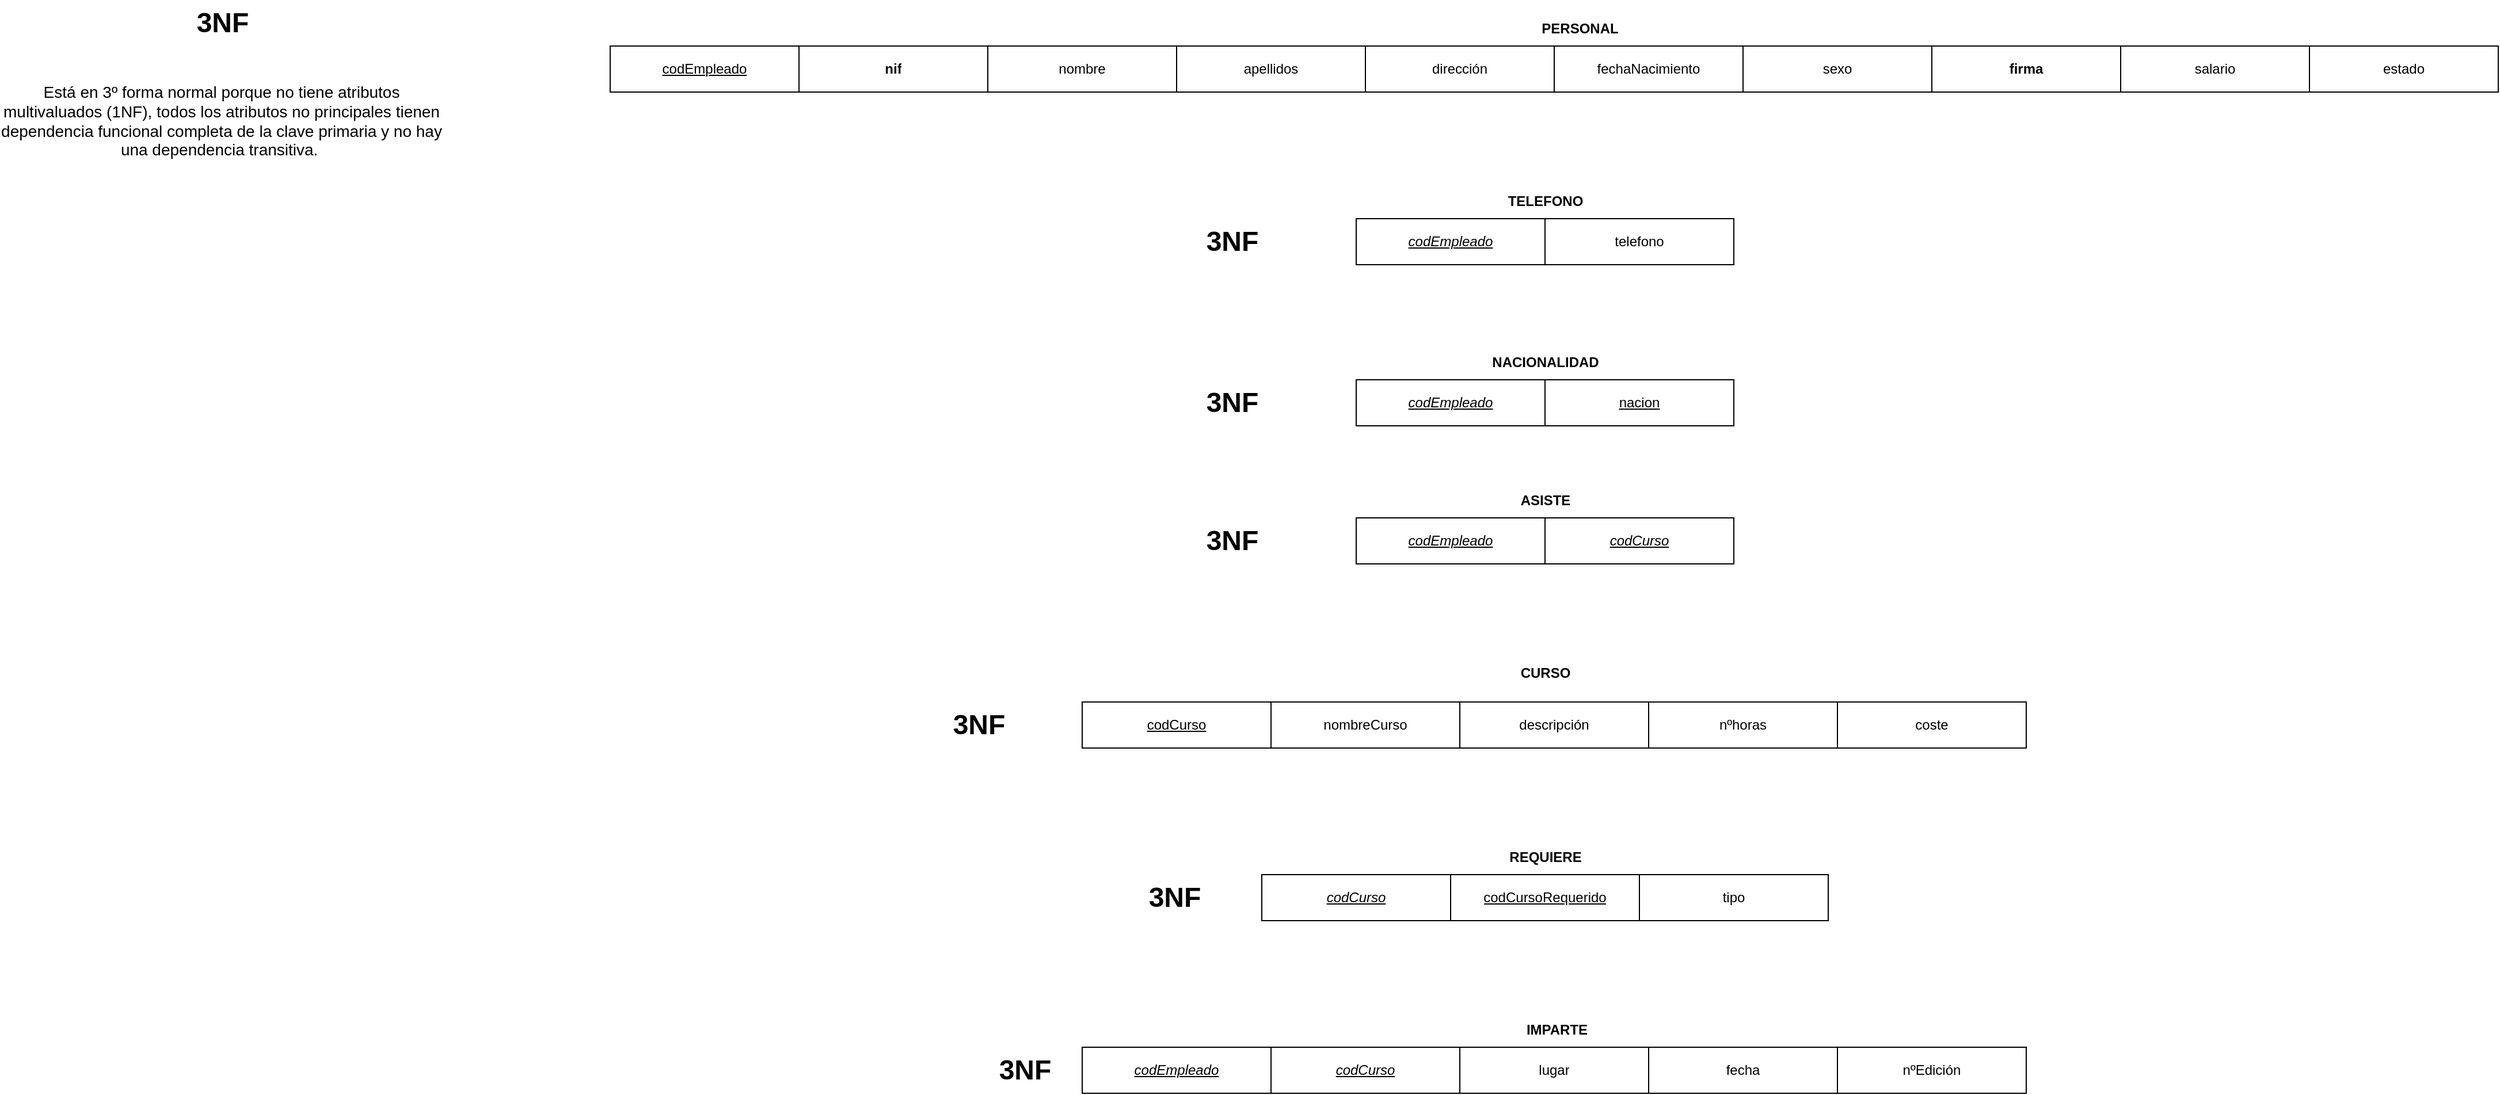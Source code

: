 <mxfile version="23.1.1" type="device">
  <diagram id="R2lEEEUBdFMjLlhIrx00" name="Page-1">
    <mxGraphModel dx="2284" dy="780" grid="1" gridSize="10" guides="1" tooltips="1" connect="1" arrows="1" fold="1" page="1" pageScale="1" pageWidth="850" pageHeight="1100" math="0" shadow="0" extFonts="Permanent Marker^https://fonts.googleapis.com/css?family=Permanent+Marker">
      <root>
        <mxCell id="0" />
        <mxCell id="1" parent="0" />
        <mxCell id="ivK35Htl9kuK4fKmHB2q-1" value="" style="shape=table;startSize=0;container=1;collapsible=0;childLayout=tableLayout;" parent="1" vertex="1">
          <mxGeometry x="-270" y="210" width="1640" height="40" as="geometry" />
        </mxCell>
        <mxCell id="ivK35Htl9kuK4fKmHB2q-2" value="" style="shape=tableRow;horizontal=0;startSize=0;swimlaneHead=0;swimlaneBody=0;strokeColor=inherit;top=0;left=0;bottom=0;right=0;collapsible=0;dropTarget=0;fillColor=none;points=[[0,0.5],[1,0.5]];portConstraint=eastwest;" parent="ivK35Htl9kuK4fKmHB2q-1" vertex="1">
          <mxGeometry width="1640" height="40" as="geometry" />
        </mxCell>
        <mxCell id="ivK35Htl9kuK4fKmHB2q-3" value="&lt;u&gt;codEmpleado&lt;/u&gt;" style="shape=partialRectangle;html=1;whiteSpace=wrap;connectable=0;strokeColor=inherit;overflow=hidden;fillColor=none;top=0;left=0;bottom=0;right=0;pointerEvents=1;" parent="ivK35Htl9kuK4fKmHB2q-2" vertex="1">
          <mxGeometry width="164" height="40" as="geometry">
            <mxRectangle width="164" height="40" as="alternateBounds" />
          </mxGeometry>
        </mxCell>
        <mxCell id="ivK35Htl9kuK4fKmHB2q-4" value="&lt;b&gt;nif&lt;/b&gt;" style="shape=partialRectangle;html=1;whiteSpace=wrap;connectable=0;strokeColor=inherit;overflow=hidden;fillColor=none;top=0;left=0;bottom=0;right=0;pointerEvents=1;" parent="ivK35Htl9kuK4fKmHB2q-2" vertex="1">
          <mxGeometry x="164" width="164" height="40" as="geometry">
            <mxRectangle width="164" height="40" as="alternateBounds" />
          </mxGeometry>
        </mxCell>
        <mxCell id="ivK35Htl9kuK4fKmHB2q-5" value="nombre" style="shape=partialRectangle;html=1;whiteSpace=wrap;connectable=0;strokeColor=inherit;overflow=hidden;fillColor=none;top=0;left=0;bottom=0;right=0;pointerEvents=1;" parent="ivK35Htl9kuK4fKmHB2q-2" vertex="1">
          <mxGeometry x="328" width="164" height="40" as="geometry">
            <mxRectangle width="164" height="40" as="alternateBounds" />
          </mxGeometry>
        </mxCell>
        <mxCell id="ivK35Htl9kuK4fKmHB2q-6" value="apellidos" style="shape=partialRectangle;html=1;whiteSpace=wrap;connectable=0;strokeColor=inherit;overflow=hidden;fillColor=none;top=0;left=0;bottom=0;right=0;pointerEvents=1;" parent="ivK35Htl9kuK4fKmHB2q-2" vertex="1">
          <mxGeometry x="492" width="164" height="40" as="geometry">
            <mxRectangle width="164" height="40" as="alternateBounds" />
          </mxGeometry>
        </mxCell>
        <mxCell id="ivK35Htl9kuK4fKmHB2q-7" value="dirección" style="shape=partialRectangle;html=1;whiteSpace=wrap;connectable=0;strokeColor=inherit;overflow=hidden;fillColor=none;top=0;left=0;bottom=0;right=0;pointerEvents=1;" parent="ivK35Htl9kuK4fKmHB2q-2" vertex="1">
          <mxGeometry x="656" width="164" height="40" as="geometry">
            <mxRectangle width="164" height="40" as="alternateBounds" />
          </mxGeometry>
        </mxCell>
        <mxCell id="ivK35Htl9kuK4fKmHB2q-11" value="fechaNacimiento" style="shape=partialRectangle;html=1;whiteSpace=wrap;connectable=0;strokeColor=inherit;overflow=hidden;fillColor=none;top=0;left=0;bottom=0;right=0;pointerEvents=1;" parent="ivK35Htl9kuK4fKmHB2q-2" vertex="1">
          <mxGeometry x="820" width="164" height="40" as="geometry">
            <mxRectangle width="164" height="40" as="alternateBounds" />
          </mxGeometry>
        </mxCell>
        <mxCell id="ivK35Htl9kuK4fKmHB2q-12" value="sexo" style="shape=partialRectangle;html=1;whiteSpace=wrap;connectable=0;strokeColor=inherit;overflow=hidden;fillColor=none;top=0;left=0;bottom=0;right=0;pointerEvents=1;" parent="ivK35Htl9kuK4fKmHB2q-2" vertex="1">
          <mxGeometry x="984" width="164" height="40" as="geometry">
            <mxRectangle width="164" height="40" as="alternateBounds" />
          </mxGeometry>
        </mxCell>
        <mxCell id="ivK35Htl9kuK4fKmHB2q-13" value="&lt;b&gt;firma&lt;/b&gt;" style="shape=partialRectangle;html=1;whiteSpace=wrap;connectable=0;strokeColor=inherit;overflow=hidden;fillColor=none;top=0;left=0;bottom=0;right=0;pointerEvents=1;" parent="ivK35Htl9kuK4fKmHB2q-2" vertex="1">
          <mxGeometry x="1148" width="164" height="40" as="geometry">
            <mxRectangle width="164" height="40" as="alternateBounds" />
          </mxGeometry>
        </mxCell>
        <mxCell id="ivK35Htl9kuK4fKmHB2q-14" value="salario" style="shape=partialRectangle;html=1;whiteSpace=wrap;connectable=0;strokeColor=inherit;overflow=hidden;fillColor=none;top=0;left=0;bottom=0;right=0;pointerEvents=1;" parent="ivK35Htl9kuK4fKmHB2q-2" vertex="1">
          <mxGeometry x="1312" width="164" height="40" as="geometry">
            <mxRectangle width="164" height="40" as="alternateBounds" />
          </mxGeometry>
        </mxCell>
        <mxCell id="ivK35Htl9kuK4fKmHB2q-15" value="estado" style="shape=partialRectangle;html=1;whiteSpace=wrap;connectable=0;strokeColor=inherit;overflow=hidden;fillColor=none;top=0;left=0;bottom=0;right=0;pointerEvents=1;" parent="ivK35Htl9kuK4fKmHB2q-2" vertex="1">
          <mxGeometry x="1476" width="164" height="40" as="geometry">
            <mxRectangle width="164" height="40" as="alternateBounds" />
          </mxGeometry>
        </mxCell>
        <mxCell id="ivK35Htl9kuK4fKmHB2q-8" value="&lt;b&gt;PERSONAL&lt;/b&gt;" style="text;html=1;strokeColor=none;fillColor=none;align=center;verticalAlign=middle;whiteSpace=wrap;rounded=0;" parent="1" vertex="1">
          <mxGeometry x="449.5" y="180" width="245" height="30" as="geometry" />
        </mxCell>
        <mxCell id="ivK35Htl9kuK4fKmHB2q-66" value="3NF" style="text;strokeColor=none;fillColor=none;html=1;fontSize=24;fontStyle=1;verticalAlign=middle;align=center;" parent="1" vertex="1">
          <mxGeometry x="-657.5" y="170" width="100" height="40" as="geometry" />
        </mxCell>
        <mxCell id="ivK35Htl9kuK4fKmHB2q-68" value="&lt;span style=&quot;font-size: 14px;&quot;&gt;Está en 3º forma normal porque no tiene atributos multivaluados (1NF), todos los atributos no principales tienen dependencia funcional completa de la clave primaria y no hay una dependencia transitiva.&amp;nbsp;&lt;br&gt;&lt;/span&gt;" style="text;html=1;strokeColor=none;fillColor=none;align=center;verticalAlign=middle;whiteSpace=wrap;rounded=0;" parent="1" vertex="1">
          <mxGeometry x="-800" y="210" width="385" height="130" as="geometry" />
        </mxCell>
        <mxCell id="ppwmW_kl7rAuRC5qjqZN-1" value="" style="shape=table;startSize=0;container=1;collapsible=0;childLayout=tableLayout;" vertex="1" parent="1">
          <mxGeometry x="378" y="360" width="328" height="40" as="geometry" />
        </mxCell>
        <mxCell id="ppwmW_kl7rAuRC5qjqZN-2" value="" style="shape=tableRow;horizontal=0;startSize=0;swimlaneHead=0;swimlaneBody=0;strokeColor=inherit;top=0;left=0;bottom=0;right=0;collapsible=0;dropTarget=0;fillColor=none;points=[[0,0.5],[1,0.5]];portConstraint=eastwest;" vertex="1" parent="ppwmW_kl7rAuRC5qjqZN-1">
          <mxGeometry width="328" height="40" as="geometry" />
        </mxCell>
        <mxCell id="ppwmW_kl7rAuRC5qjqZN-3" value="&lt;u&gt;&lt;i&gt;codEmpleado&lt;/i&gt;&lt;/u&gt;" style="shape=partialRectangle;html=1;whiteSpace=wrap;connectable=0;strokeColor=inherit;overflow=hidden;fillColor=none;top=0;left=0;bottom=0;right=0;pointerEvents=1;" vertex="1" parent="ppwmW_kl7rAuRC5qjqZN-2">
          <mxGeometry width="164" height="40" as="geometry">
            <mxRectangle width="164" height="40" as="alternateBounds" />
          </mxGeometry>
        </mxCell>
        <mxCell id="ppwmW_kl7rAuRC5qjqZN-12" value="telefono" style="shape=partialRectangle;html=1;whiteSpace=wrap;connectable=0;strokeColor=inherit;overflow=hidden;fillColor=none;top=0;left=0;bottom=0;right=0;pointerEvents=1;" vertex="1" parent="ppwmW_kl7rAuRC5qjqZN-2">
          <mxGeometry x="164" width="164" height="40" as="geometry">
            <mxRectangle width="164" height="40" as="alternateBounds" />
          </mxGeometry>
        </mxCell>
        <mxCell id="ppwmW_kl7rAuRC5qjqZN-13" value="&lt;b&gt;TELEFONO&lt;/b&gt;" style="text;html=1;strokeColor=none;fillColor=none;align=center;verticalAlign=middle;whiteSpace=wrap;rounded=0;" vertex="1" parent="1">
          <mxGeometry x="419.5" y="330" width="245" height="30" as="geometry" />
        </mxCell>
        <mxCell id="ppwmW_kl7rAuRC5qjqZN-14" value="" style="shape=table;startSize=0;container=1;collapsible=0;childLayout=tableLayout;" vertex="1" parent="1">
          <mxGeometry x="378" y="500" width="328" height="40" as="geometry" />
        </mxCell>
        <mxCell id="ppwmW_kl7rAuRC5qjqZN-15" value="" style="shape=tableRow;horizontal=0;startSize=0;swimlaneHead=0;swimlaneBody=0;strokeColor=inherit;top=0;left=0;bottom=0;right=0;collapsible=0;dropTarget=0;fillColor=none;points=[[0,0.5],[1,0.5]];portConstraint=eastwest;" vertex="1" parent="ppwmW_kl7rAuRC5qjqZN-14">
          <mxGeometry width="328" height="40" as="geometry" />
        </mxCell>
        <mxCell id="ppwmW_kl7rAuRC5qjqZN-16" value="&lt;u&gt;&lt;i&gt;codEmpleado&lt;/i&gt;&lt;/u&gt;" style="shape=partialRectangle;html=1;whiteSpace=wrap;connectable=0;strokeColor=inherit;overflow=hidden;fillColor=none;top=0;left=0;bottom=0;right=0;pointerEvents=1;" vertex="1" parent="ppwmW_kl7rAuRC5qjqZN-15">
          <mxGeometry width="164" height="40" as="geometry">
            <mxRectangle width="164" height="40" as="alternateBounds" />
          </mxGeometry>
        </mxCell>
        <mxCell id="ppwmW_kl7rAuRC5qjqZN-17" value="&lt;u&gt;nacion&lt;/u&gt;" style="shape=partialRectangle;html=1;whiteSpace=wrap;connectable=0;strokeColor=inherit;overflow=hidden;fillColor=none;top=0;left=0;bottom=0;right=0;pointerEvents=1;" vertex="1" parent="ppwmW_kl7rAuRC5qjqZN-15">
          <mxGeometry x="164" width="164" height="40" as="geometry">
            <mxRectangle width="164" height="40" as="alternateBounds" />
          </mxGeometry>
        </mxCell>
        <mxCell id="ppwmW_kl7rAuRC5qjqZN-18" value="&lt;b&gt;NACIONALIDAD&lt;/b&gt;" style="text;html=1;strokeColor=none;fillColor=none;align=center;verticalAlign=middle;whiteSpace=wrap;rounded=0;" vertex="1" parent="1">
          <mxGeometry x="419.5" y="470" width="245" height="30" as="geometry" />
        </mxCell>
        <mxCell id="ppwmW_kl7rAuRC5qjqZN-19" value="" style="shape=table;startSize=0;container=1;collapsible=0;childLayout=tableLayout;" vertex="1" parent="1">
          <mxGeometry x="378" y="620" width="328" height="40" as="geometry" />
        </mxCell>
        <mxCell id="ppwmW_kl7rAuRC5qjqZN-20" value="" style="shape=tableRow;horizontal=0;startSize=0;swimlaneHead=0;swimlaneBody=0;strokeColor=inherit;top=0;left=0;bottom=0;right=0;collapsible=0;dropTarget=0;fillColor=none;points=[[0,0.5],[1,0.5]];portConstraint=eastwest;" vertex="1" parent="ppwmW_kl7rAuRC5qjqZN-19">
          <mxGeometry width="328" height="40" as="geometry" />
        </mxCell>
        <mxCell id="ppwmW_kl7rAuRC5qjqZN-21" value="&lt;u&gt;&lt;i&gt;codEmpleado&lt;/i&gt;&lt;/u&gt;" style="shape=partialRectangle;html=1;whiteSpace=wrap;connectable=0;strokeColor=inherit;overflow=hidden;fillColor=none;top=0;left=0;bottom=0;right=0;pointerEvents=1;" vertex="1" parent="ppwmW_kl7rAuRC5qjqZN-20">
          <mxGeometry width="164" height="40" as="geometry">
            <mxRectangle width="164" height="40" as="alternateBounds" />
          </mxGeometry>
        </mxCell>
        <mxCell id="ppwmW_kl7rAuRC5qjqZN-22" value="&lt;u&gt;&lt;i&gt;codCurso&lt;/i&gt;&lt;/u&gt;" style="shape=partialRectangle;html=1;whiteSpace=wrap;connectable=0;strokeColor=inherit;overflow=hidden;fillColor=none;top=0;left=0;bottom=0;right=0;pointerEvents=1;" vertex="1" parent="ppwmW_kl7rAuRC5qjqZN-20">
          <mxGeometry x="164" width="164" height="40" as="geometry">
            <mxRectangle width="164" height="40" as="alternateBounds" />
          </mxGeometry>
        </mxCell>
        <mxCell id="ppwmW_kl7rAuRC5qjqZN-23" value="&lt;b&gt;ASISTE&lt;/b&gt;" style="text;html=1;strokeColor=none;fillColor=none;align=center;verticalAlign=middle;whiteSpace=wrap;rounded=0;" vertex="1" parent="1">
          <mxGeometry x="419.5" y="590" width="245" height="30" as="geometry" />
        </mxCell>
        <mxCell id="ppwmW_kl7rAuRC5qjqZN-24" value="" style="shape=table;startSize=0;container=1;collapsible=0;childLayout=tableLayout;" vertex="1" parent="1">
          <mxGeometry x="140" y="780" width="820" height="40" as="geometry" />
        </mxCell>
        <mxCell id="ppwmW_kl7rAuRC5qjqZN-25" value="" style="shape=tableRow;horizontal=0;startSize=0;swimlaneHead=0;swimlaneBody=0;strokeColor=inherit;top=0;left=0;bottom=0;right=0;collapsible=0;dropTarget=0;fillColor=none;points=[[0,0.5],[1,0.5]];portConstraint=eastwest;" vertex="1" parent="ppwmW_kl7rAuRC5qjqZN-24">
          <mxGeometry width="820" height="40" as="geometry" />
        </mxCell>
        <mxCell id="ppwmW_kl7rAuRC5qjqZN-26" value="&lt;u&gt;codCurso&lt;/u&gt;" style="shape=partialRectangle;html=1;whiteSpace=wrap;connectable=0;strokeColor=inherit;overflow=hidden;fillColor=none;top=0;left=0;bottom=0;right=0;pointerEvents=1;" vertex="1" parent="ppwmW_kl7rAuRC5qjqZN-25">
          <mxGeometry width="164" height="40" as="geometry">
            <mxRectangle width="164" height="40" as="alternateBounds" />
          </mxGeometry>
        </mxCell>
        <mxCell id="ppwmW_kl7rAuRC5qjqZN-27" value="nombreCurso" style="shape=partialRectangle;html=1;whiteSpace=wrap;connectable=0;strokeColor=inherit;overflow=hidden;fillColor=none;top=0;left=0;bottom=0;right=0;pointerEvents=1;" vertex="1" parent="ppwmW_kl7rAuRC5qjqZN-25">
          <mxGeometry x="164" width="164" height="40" as="geometry">
            <mxRectangle width="164" height="40" as="alternateBounds" />
          </mxGeometry>
        </mxCell>
        <mxCell id="ppwmW_kl7rAuRC5qjqZN-31" value="descripción" style="shape=partialRectangle;html=1;whiteSpace=wrap;connectable=0;strokeColor=inherit;overflow=hidden;fillColor=none;top=0;left=0;bottom=0;right=0;pointerEvents=1;" vertex="1" parent="ppwmW_kl7rAuRC5qjqZN-25">
          <mxGeometry x="328" width="164" height="40" as="geometry">
            <mxRectangle width="164" height="40" as="alternateBounds" />
          </mxGeometry>
        </mxCell>
        <mxCell id="ppwmW_kl7rAuRC5qjqZN-30" value="nºhoras" style="shape=partialRectangle;html=1;whiteSpace=wrap;connectable=0;strokeColor=inherit;overflow=hidden;fillColor=none;top=0;left=0;bottom=0;right=0;pointerEvents=1;" vertex="1" parent="ppwmW_kl7rAuRC5qjqZN-25">
          <mxGeometry x="492" width="164" height="40" as="geometry">
            <mxRectangle width="164" height="40" as="alternateBounds" />
          </mxGeometry>
        </mxCell>
        <mxCell id="ppwmW_kl7rAuRC5qjqZN-29" value="coste" style="shape=partialRectangle;html=1;whiteSpace=wrap;connectable=0;strokeColor=inherit;overflow=hidden;fillColor=none;top=0;left=0;bottom=0;right=0;pointerEvents=1;" vertex="1" parent="ppwmW_kl7rAuRC5qjqZN-25">
          <mxGeometry x="656" width="164" height="40" as="geometry">
            <mxRectangle width="164" height="40" as="alternateBounds" />
          </mxGeometry>
        </mxCell>
        <mxCell id="ppwmW_kl7rAuRC5qjqZN-28" value="&lt;b&gt;CURSO&lt;/b&gt;" style="text;html=1;strokeColor=none;fillColor=none;align=center;verticalAlign=middle;whiteSpace=wrap;rounded=0;" vertex="1" parent="1">
          <mxGeometry x="419.5" y="740" width="245" height="30" as="geometry" />
        </mxCell>
        <mxCell id="ppwmW_kl7rAuRC5qjqZN-32" value="3NF" style="text;strokeColor=none;fillColor=none;html=1;fontSize=24;fontStyle=1;verticalAlign=middle;align=center;" vertex="1" parent="1">
          <mxGeometry x="220" y="360" width="100" height="40" as="geometry" />
        </mxCell>
        <mxCell id="ppwmW_kl7rAuRC5qjqZN-33" value="3NF" style="text;strokeColor=none;fillColor=none;html=1;fontSize=24;fontStyle=1;verticalAlign=middle;align=center;" vertex="1" parent="1">
          <mxGeometry x="220" y="500" width="100" height="40" as="geometry" />
        </mxCell>
        <mxCell id="ppwmW_kl7rAuRC5qjqZN-34" value="3NF" style="text;strokeColor=none;fillColor=none;html=1;fontSize=24;fontStyle=1;verticalAlign=middle;align=center;" vertex="1" parent="1">
          <mxGeometry x="220" y="620" width="100" height="40" as="geometry" />
        </mxCell>
        <mxCell id="ppwmW_kl7rAuRC5qjqZN-35" value="3NF" style="text;strokeColor=none;fillColor=none;html=1;fontSize=24;fontStyle=1;verticalAlign=middle;align=center;" vertex="1" parent="1">
          <mxGeometry y="780" width="100" height="40" as="geometry" />
        </mxCell>
        <mxCell id="ppwmW_kl7rAuRC5qjqZN-36" value="" style="shape=table;startSize=0;container=1;collapsible=0;childLayout=tableLayout;" vertex="1" parent="1">
          <mxGeometry x="296" y="930" width="492" height="40" as="geometry" />
        </mxCell>
        <mxCell id="ppwmW_kl7rAuRC5qjqZN-37" value="" style="shape=tableRow;horizontal=0;startSize=0;swimlaneHead=0;swimlaneBody=0;strokeColor=inherit;top=0;left=0;bottom=0;right=0;collapsible=0;dropTarget=0;fillColor=none;points=[[0,0.5],[1,0.5]];portConstraint=eastwest;" vertex="1" parent="ppwmW_kl7rAuRC5qjqZN-36">
          <mxGeometry width="492" height="40" as="geometry" />
        </mxCell>
        <mxCell id="ppwmW_kl7rAuRC5qjqZN-38" value="&lt;u&gt;&lt;i&gt;codCurso&lt;/i&gt;&lt;/u&gt;" style="shape=partialRectangle;html=1;whiteSpace=wrap;connectable=0;strokeColor=inherit;overflow=hidden;fillColor=none;top=0;left=0;bottom=0;right=0;pointerEvents=1;" vertex="1" parent="ppwmW_kl7rAuRC5qjqZN-37">
          <mxGeometry width="164" height="40" as="geometry">
            <mxRectangle width="164" height="40" as="alternateBounds" />
          </mxGeometry>
        </mxCell>
        <mxCell id="ppwmW_kl7rAuRC5qjqZN-39" value="&lt;u&gt;codCursoRequerido&lt;/u&gt;" style="shape=partialRectangle;html=1;whiteSpace=wrap;connectable=0;strokeColor=inherit;overflow=hidden;fillColor=none;top=0;left=0;bottom=0;right=0;pointerEvents=1;" vertex="1" parent="ppwmW_kl7rAuRC5qjqZN-37">
          <mxGeometry x="164" width="164" height="40" as="geometry">
            <mxRectangle width="164" height="40" as="alternateBounds" />
          </mxGeometry>
        </mxCell>
        <mxCell id="ppwmW_kl7rAuRC5qjqZN-40" value="tipo" style="shape=partialRectangle;html=1;whiteSpace=wrap;connectable=0;strokeColor=inherit;overflow=hidden;fillColor=none;top=0;left=0;bottom=0;right=0;pointerEvents=1;" vertex="1" parent="ppwmW_kl7rAuRC5qjqZN-37">
          <mxGeometry x="328" width="164" height="40" as="geometry">
            <mxRectangle width="164" height="40" as="alternateBounds" />
          </mxGeometry>
        </mxCell>
        <mxCell id="ppwmW_kl7rAuRC5qjqZN-43" value="&lt;b&gt;REQUIERE&lt;/b&gt;" style="text;html=1;strokeColor=none;fillColor=none;align=center;verticalAlign=middle;whiteSpace=wrap;rounded=0;" vertex="1" parent="1">
          <mxGeometry x="419.5" y="900" width="245" height="30" as="geometry" />
        </mxCell>
        <mxCell id="ppwmW_kl7rAuRC5qjqZN-44" value="3NF" style="text;strokeColor=none;fillColor=none;html=1;fontSize=24;fontStyle=1;verticalAlign=middle;align=center;" vertex="1" parent="1">
          <mxGeometry x="170" y="930" width="100" height="40" as="geometry" />
        </mxCell>
        <mxCell id="ppwmW_kl7rAuRC5qjqZN-45" value="" style="shape=table;startSize=0;container=1;collapsible=0;childLayout=tableLayout;" vertex="1" parent="1">
          <mxGeometry x="140" y="1080" width="820" height="40" as="geometry" />
        </mxCell>
        <mxCell id="ppwmW_kl7rAuRC5qjqZN-46" value="" style="shape=tableRow;horizontal=0;startSize=0;swimlaneHead=0;swimlaneBody=0;strokeColor=inherit;top=0;left=0;bottom=0;right=0;collapsible=0;dropTarget=0;fillColor=none;points=[[0,0.5],[1,0.5]];portConstraint=eastwest;" vertex="1" parent="ppwmW_kl7rAuRC5qjqZN-45">
          <mxGeometry width="820" height="40" as="geometry" />
        </mxCell>
        <mxCell id="ppwmW_kl7rAuRC5qjqZN-47" value="&lt;u&gt;&lt;i&gt;codEmpleado&lt;/i&gt;&lt;/u&gt;" style="shape=partialRectangle;html=1;whiteSpace=wrap;connectable=0;strokeColor=inherit;overflow=hidden;fillColor=none;top=0;left=0;bottom=0;right=0;pointerEvents=1;" vertex="1" parent="ppwmW_kl7rAuRC5qjqZN-46">
          <mxGeometry width="164" height="40" as="geometry">
            <mxRectangle width="164" height="40" as="alternateBounds" />
          </mxGeometry>
        </mxCell>
        <mxCell id="ppwmW_kl7rAuRC5qjqZN-48" value="&lt;u&gt;&lt;i&gt;codCurso&lt;/i&gt;&lt;/u&gt;" style="shape=partialRectangle;html=1;whiteSpace=wrap;connectable=0;strokeColor=inherit;overflow=hidden;fillColor=none;top=0;left=0;bottom=0;right=0;pointerEvents=1;" vertex="1" parent="ppwmW_kl7rAuRC5qjqZN-46">
          <mxGeometry x="164" width="164" height="40" as="geometry">
            <mxRectangle width="164" height="40" as="alternateBounds" />
          </mxGeometry>
        </mxCell>
        <mxCell id="ppwmW_kl7rAuRC5qjqZN-49" value="lugar" style="shape=partialRectangle;html=1;whiteSpace=wrap;connectable=0;strokeColor=inherit;overflow=hidden;fillColor=none;top=0;left=0;bottom=0;right=0;pointerEvents=1;" vertex="1" parent="ppwmW_kl7rAuRC5qjqZN-46">
          <mxGeometry x="328" width="164" height="40" as="geometry">
            <mxRectangle width="164" height="40" as="alternateBounds" />
          </mxGeometry>
        </mxCell>
        <mxCell id="ppwmW_kl7rAuRC5qjqZN-52" value="fecha" style="shape=partialRectangle;html=1;whiteSpace=wrap;connectable=0;strokeColor=inherit;overflow=hidden;fillColor=none;top=0;left=0;bottom=0;right=0;pointerEvents=1;" vertex="1" parent="ppwmW_kl7rAuRC5qjqZN-46">
          <mxGeometry x="492" width="164" height="40" as="geometry">
            <mxRectangle width="164" height="40" as="alternateBounds" />
          </mxGeometry>
        </mxCell>
        <mxCell id="ppwmW_kl7rAuRC5qjqZN-54" value="nºEdición" style="shape=partialRectangle;html=1;whiteSpace=wrap;connectable=0;strokeColor=inherit;overflow=hidden;fillColor=none;top=0;left=0;bottom=0;right=0;pointerEvents=1;" vertex="1" parent="ppwmW_kl7rAuRC5qjqZN-46">
          <mxGeometry x="656" width="164" height="40" as="geometry">
            <mxRectangle width="164" height="40" as="alternateBounds" />
          </mxGeometry>
        </mxCell>
        <mxCell id="ppwmW_kl7rAuRC5qjqZN-50" value="&lt;b&gt;IMPARTE&lt;/b&gt;" style="text;html=1;strokeColor=none;fillColor=none;align=center;verticalAlign=middle;whiteSpace=wrap;rounded=0;" vertex="1" parent="1">
          <mxGeometry x="429.5" y="1050" width="245" height="30" as="geometry" />
        </mxCell>
        <mxCell id="ppwmW_kl7rAuRC5qjqZN-51" value="3NF" style="text;strokeColor=none;fillColor=none;html=1;fontSize=24;fontStyle=1;verticalAlign=middle;align=center;" vertex="1" parent="1">
          <mxGeometry x="40" y="1080" width="100" height="40" as="geometry" />
        </mxCell>
      </root>
    </mxGraphModel>
  </diagram>
</mxfile>
